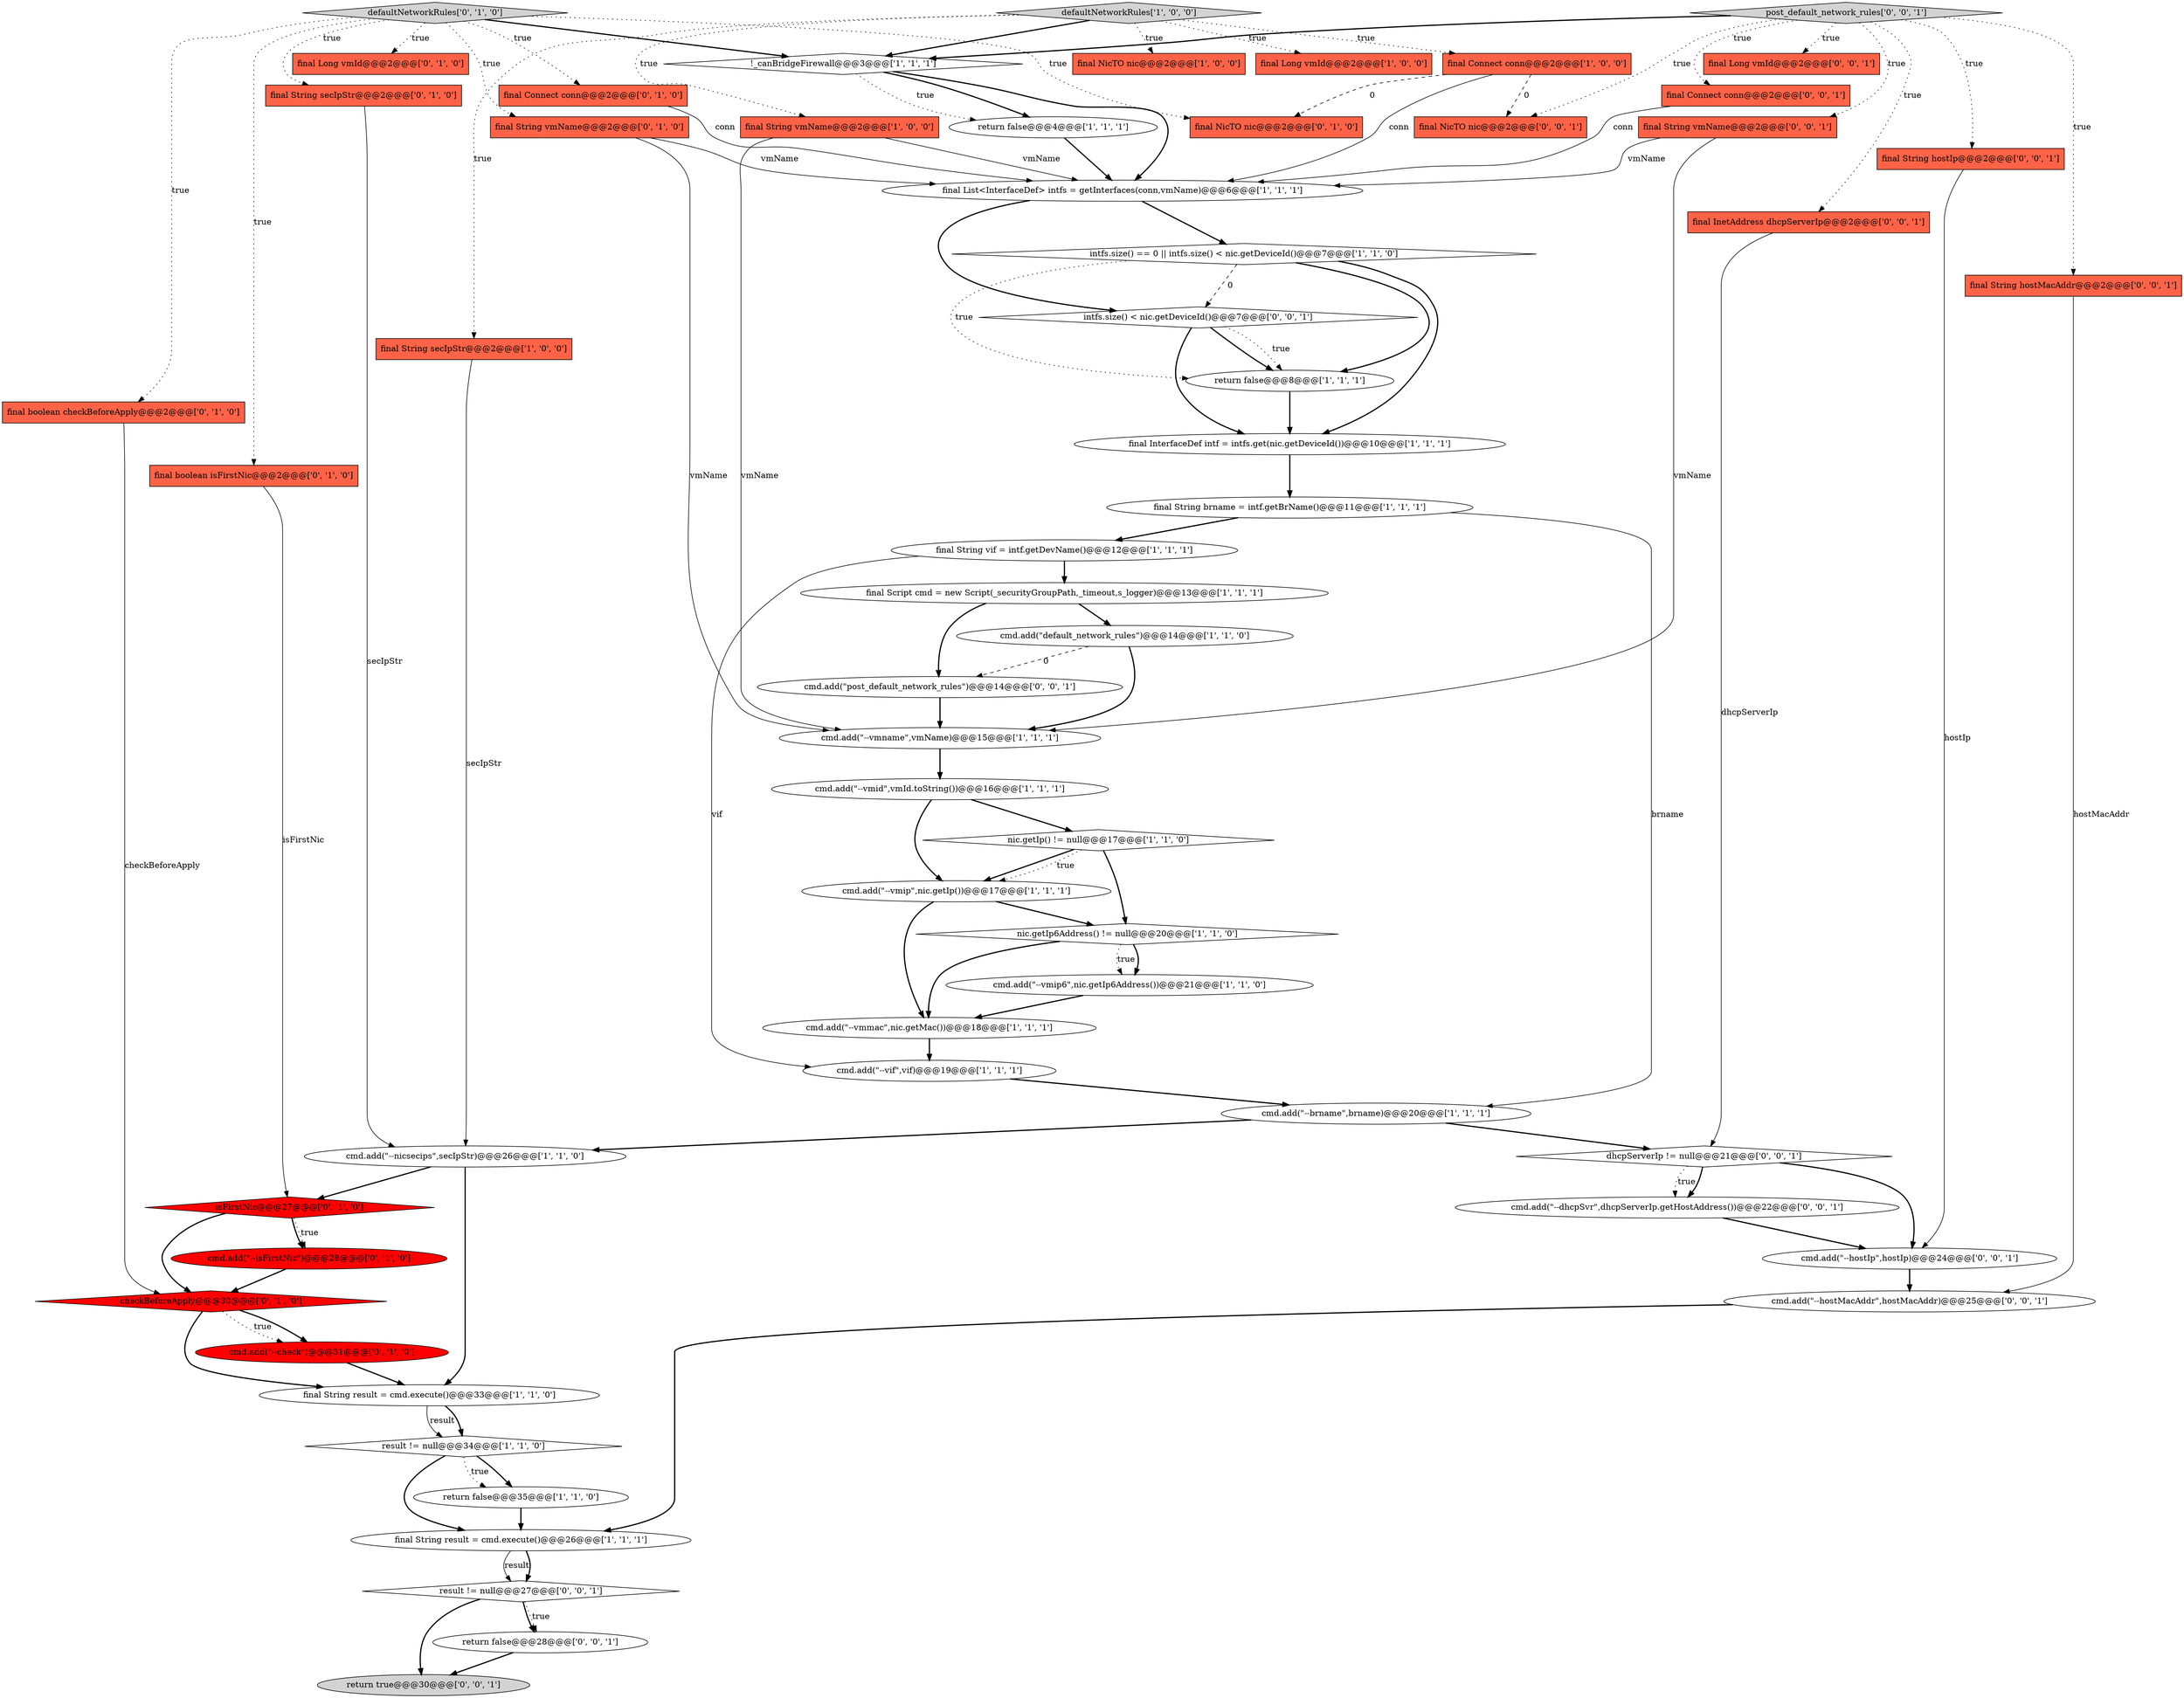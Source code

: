 digraph {
6 [style = filled, label = "final String vif = intf.getDevName()@@@12@@@['1', '1', '1']", fillcolor = white, shape = ellipse image = "AAA0AAABBB1BBB"];
34 [style = filled, label = "isFirstNic@@@27@@@['0', '1', '0']", fillcolor = red, shape = diamond image = "AAA1AAABBB2BBB"];
56 [style = filled, label = "cmd.add(\"--hostMacAddr\",hostMacAddr)@@@25@@@['0', '0', '1']", fillcolor = white, shape = ellipse image = "AAA0AAABBB3BBB"];
16 [style = filled, label = "nic.getIp6Address() != null@@@20@@@['1', '1', '0']", fillcolor = white, shape = diamond image = "AAA0AAABBB1BBB"];
24 [style = filled, label = "final Connect conn@@@2@@@['1', '0', '0']", fillcolor = tomato, shape = box image = "AAA1AAABBB1BBB"];
4 [style = filled, label = "final Long vmId@@@2@@@['1', '0', '0']", fillcolor = tomato, shape = box image = "AAA0AAABBB1BBB"];
14 [style = filled, label = "final List<InterfaceDef> intfs = getInterfaces(conn,vmName)@@@6@@@['1', '1', '1']", fillcolor = white, shape = ellipse image = "AAA0AAABBB1BBB"];
43 [style = filled, label = "final String hostIp@@@2@@@['0', '0', '1']", fillcolor = tomato, shape = box image = "AAA0AAABBB3BBB"];
57 [style = filled, label = "final NicTO nic@@@2@@@['0', '0', '1']", fillcolor = tomato, shape = box image = "AAA0AAABBB3BBB"];
28 [style = filled, label = "final String brname = intf.getBrName()@@@11@@@['1', '1', '1']", fillcolor = white, shape = ellipse image = "AAA0AAABBB1BBB"];
38 [style = filled, label = "final String secIpStr@@@2@@@['0', '1', '0']", fillcolor = tomato, shape = box image = "AAA0AAABBB2BBB"];
31 [style = filled, label = "final Connect conn@@@2@@@['0', '1', '0']", fillcolor = tomato, shape = box image = "AAA0AAABBB2BBB"];
18 [style = filled, label = "cmd.add(\"--vmmac\",nic.getMac())@@@18@@@['1', '1', '1']", fillcolor = white, shape = ellipse image = "AAA0AAABBB1BBB"];
19 [style = filled, label = "result != null@@@34@@@['1', '1', '0']", fillcolor = white, shape = diamond image = "AAA0AAABBB1BBB"];
2 [style = filled, label = "cmd.add(\"--vmid\",vmId.toString())@@@16@@@['1', '1', '1']", fillcolor = white, shape = ellipse image = "AAA0AAABBB1BBB"];
45 [style = filled, label = "return true@@@30@@@['0', '0', '1']", fillcolor = lightgray, shape = ellipse image = "AAA0AAABBB3BBB"];
3 [style = filled, label = "cmd.add(\"--vmip6\",nic.getIp6Address())@@@21@@@['1', '1', '0']", fillcolor = white, shape = ellipse image = "AAA0AAABBB1BBB"];
15 [style = filled, label = "final Script cmd = new Script(_securityGroupPath,_timeout,s_logger)@@@13@@@['1', '1', '1']", fillcolor = white, shape = ellipse image = "AAA0AAABBB1BBB"];
0 [style = filled, label = "return false@@@4@@@['1', '1', '1']", fillcolor = white, shape = ellipse image = "AAA0AAABBB1BBB"];
40 [style = filled, label = "final boolean checkBeforeApply@@@2@@@['0', '1', '0']", fillcolor = tomato, shape = box image = "AAA0AAABBB2BBB"];
42 [style = filled, label = "final InetAddress dhcpServerIp@@@2@@@['0', '0', '1']", fillcolor = tomato, shape = box image = "AAA0AAABBB3BBB"];
50 [style = filled, label = "cmd.add(\"--dhcpSvr\",dhcpServerIp.getHostAddress())@@@22@@@['0', '0', '1']", fillcolor = white, shape = ellipse image = "AAA0AAABBB3BBB"];
37 [style = filled, label = "cmd.add(\"--isFirstNic\")@@@28@@@['0', '1', '0']", fillcolor = red, shape = ellipse image = "AAA1AAABBB2BBB"];
52 [style = filled, label = "dhcpServerIp != null@@@21@@@['0', '0', '1']", fillcolor = white, shape = diamond image = "AAA0AAABBB3BBB"];
35 [style = filled, label = "final String vmName@@@2@@@['0', '1', '0']", fillcolor = tomato, shape = box image = "AAA0AAABBB2BBB"];
11 [style = filled, label = "cmd.add(\"default_network_rules\")@@@14@@@['1', '1', '0']", fillcolor = white, shape = ellipse image = "AAA0AAABBB1BBB"];
54 [style = filled, label = "final String hostMacAddr@@@2@@@['0', '0', '1']", fillcolor = tomato, shape = box image = "AAA0AAABBB3BBB"];
32 [style = filled, label = "checkBeforeApply@@@30@@@['0', '1', '0']", fillcolor = red, shape = diamond image = "AAA1AAABBB2BBB"];
49 [style = filled, label = "cmd.add(\"post_default_network_rules\")@@@14@@@['0', '0', '1']", fillcolor = white, shape = ellipse image = "AAA0AAABBB3BBB"];
22 [style = filled, label = "return false@@@8@@@['1', '1', '1']", fillcolor = white, shape = ellipse image = "AAA0AAABBB1BBB"];
48 [style = filled, label = "result != null@@@27@@@['0', '0', '1']", fillcolor = white, shape = diamond image = "AAA0AAABBB3BBB"];
36 [style = filled, label = "cmd.add(\"--check\")@@@31@@@['0', '1', '0']", fillcolor = red, shape = ellipse image = "AAA1AAABBB2BBB"];
12 [style = filled, label = "cmd.add(\"--vmip\",nic.getIp())@@@17@@@['1', '1', '1']", fillcolor = white, shape = ellipse image = "AAA0AAABBB1BBB"];
39 [style = filled, label = "final Long vmId@@@2@@@['0', '1', '0']", fillcolor = tomato, shape = box image = "AAA0AAABBB2BBB"];
17 [style = filled, label = "nic.getIp() != null@@@17@@@['1', '1', '0']", fillcolor = white, shape = diamond image = "AAA0AAABBB1BBB"];
25 [style = filled, label = "final InterfaceDef intf = intfs.get(nic.getDeviceId())@@@10@@@['1', '1', '1']", fillcolor = white, shape = ellipse image = "AAA0AAABBB1BBB"];
30 [style = filled, label = "defaultNetworkRules['0', '1', '0']", fillcolor = lightgray, shape = diamond image = "AAA0AAABBB2BBB"];
41 [style = filled, label = "final NicTO nic@@@2@@@['0', '1', '0']", fillcolor = tomato, shape = box image = "AAA1AAABBB2BBB"];
8 [style = filled, label = "final String vmName@@@2@@@['1', '0', '0']", fillcolor = tomato, shape = box image = "AAA0AAABBB1BBB"];
51 [style = filled, label = "cmd.add(\"--hostIp\",hostIp)@@@24@@@['0', '0', '1']", fillcolor = white, shape = ellipse image = "AAA0AAABBB3BBB"];
58 [style = filled, label = "return false@@@28@@@['0', '0', '1']", fillcolor = white, shape = ellipse image = "AAA0AAABBB3BBB"];
20 [style = filled, label = "final String secIpStr@@@2@@@['1', '0', '0']", fillcolor = tomato, shape = box image = "AAA0AAABBB1BBB"];
1 [style = filled, label = "cmd.add(\"--nicsecips\",secIpStr)@@@26@@@['1', '1', '0']", fillcolor = white, shape = ellipse image = "AAA0AAABBB1BBB"];
29 [style = filled, label = "cmd.add(\"--brname\",brname)@@@20@@@['1', '1', '1']", fillcolor = white, shape = ellipse image = "AAA0AAABBB1BBB"];
44 [style = filled, label = "final String vmName@@@2@@@['0', '0', '1']", fillcolor = tomato, shape = box image = "AAA0AAABBB3BBB"];
21 [style = filled, label = "intfs.size() == 0 || intfs.size() < nic.getDeviceId()@@@7@@@['1', '1', '0']", fillcolor = white, shape = diamond image = "AAA0AAABBB1BBB"];
13 [style = filled, label = "final NicTO nic@@@2@@@['1', '0', '0']", fillcolor = tomato, shape = box image = "AAA0AAABBB1BBB"];
5 [style = filled, label = "final String result = cmd.execute()@@@26@@@['1', '1', '1']", fillcolor = white, shape = ellipse image = "AAA0AAABBB1BBB"];
26 [style = filled, label = "return false@@@35@@@['1', '1', '0']", fillcolor = white, shape = ellipse image = "AAA0AAABBB1BBB"];
33 [style = filled, label = "final boolean isFirstNic@@@2@@@['0', '1', '0']", fillcolor = tomato, shape = box image = "AAA0AAABBB2BBB"];
10 [style = filled, label = "cmd.add(\"--vmname\",vmName)@@@15@@@['1', '1', '1']", fillcolor = white, shape = ellipse image = "AAA0AAABBB1BBB"];
46 [style = filled, label = "post_default_network_rules['0', '0', '1']", fillcolor = lightgray, shape = diamond image = "AAA0AAABBB3BBB"];
27 [style = filled, label = "defaultNetworkRules['1', '0', '0']", fillcolor = lightgray, shape = diamond image = "AAA0AAABBB1BBB"];
53 [style = filled, label = "final Long vmId@@@2@@@['0', '0', '1']", fillcolor = tomato, shape = box image = "AAA0AAABBB3BBB"];
23 [style = filled, label = "cmd.add(\"--vif\",vif)@@@19@@@['1', '1', '1']", fillcolor = white, shape = ellipse image = "AAA0AAABBB1BBB"];
47 [style = filled, label = "intfs.size() < nic.getDeviceId()@@@7@@@['0', '0', '1']", fillcolor = white, shape = diamond image = "AAA0AAABBB3BBB"];
7 [style = filled, label = "!_canBridgeFirewall@@@3@@@['1', '1', '1']", fillcolor = white, shape = diamond image = "AAA0AAABBB1BBB"];
9 [style = filled, label = "final String result = cmd.execute()@@@33@@@['1', '1', '0']", fillcolor = white, shape = ellipse image = "AAA0AAABBB1BBB"];
55 [style = filled, label = "final Connect conn@@@2@@@['0', '0', '1']", fillcolor = tomato, shape = box image = "AAA0AAABBB3BBB"];
46->55 [style = dotted, label="true"];
28->6 [style = bold, label=""];
46->53 [style = dotted, label="true"];
7->14 [style = bold, label=""];
3->18 [style = bold, label=""];
23->29 [style = bold, label=""];
47->22 [style = bold, label=""];
19->5 [style = bold, label=""];
40->32 [style = solid, label="checkBeforeApply"];
0->14 [style = bold, label=""];
15->11 [style = bold, label=""];
49->10 [style = bold, label=""];
27->7 [style = bold, label=""];
46->7 [style = bold, label=""];
12->18 [style = bold, label=""];
37->32 [style = bold, label=""];
28->29 [style = solid, label="brname"];
34->32 [style = bold, label=""];
29->1 [style = bold, label=""];
30->39 [style = dotted, label="true"];
33->34 [style = solid, label="isFirstNic"];
54->56 [style = solid, label="hostMacAddr"];
34->37 [style = dotted, label="true"];
6->23 [style = solid, label="vif"];
17->16 [style = bold, label=""];
30->33 [style = dotted, label="true"];
16->3 [style = bold, label=""];
30->41 [style = dotted, label="true"];
22->25 [style = bold, label=""];
25->28 [style = bold, label=""];
24->41 [style = dashed, label="0"];
36->9 [style = bold, label=""];
5->48 [style = solid, label="result"];
35->10 [style = solid, label="vmName"];
21->22 [style = dotted, label="true"];
7->0 [style = bold, label=""];
27->24 [style = dotted, label="true"];
27->8 [style = dotted, label="true"];
32->36 [style = dotted, label="true"];
21->25 [style = bold, label=""];
29->52 [style = bold, label=""];
11->49 [style = dashed, label="0"];
47->25 [style = bold, label=""];
21->22 [style = bold, label=""];
27->20 [style = dotted, label="true"];
46->54 [style = dotted, label="true"];
19->26 [style = bold, label=""];
30->7 [style = bold, label=""];
8->14 [style = solid, label="vmName"];
32->36 [style = bold, label=""];
10->2 [style = bold, label=""];
52->51 [style = bold, label=""];
24->57 [style = dashed, label="0"];
14->21 [style = bold, label=""];
19->26 [style = dotted, label="true"];
2->17 [style = bold, label=""];
35->14 [style = solid, label="vmName"];
48->58 [style = bold, label=""];
16->18 [style = bold, label=""];
18->23 [style = bold, label=""];
20->1 [style = solid, label="secIpStr"];
56->5 [style = bold, label=""];
27->13 [style = dotted, label="true"];
7->0 [style = dotted, label="true"];
27->4 [style = dotted, label="true"];
9->19 [style = solid, label="result"];
24->14 [style = solid, label="conn"];
44->14 [style = solid, label="vmName"];
48->58 [style = dotted, label="true"];
6->15 [style = bold, label=""];
1->9 [style = bold, label=""];
52->50 [style = dotted, label="true"];
32->9 [style = bold, label=""];
17->12 [style = bold, label=""];
1->34 [style = bold, label=""];
21->47 [style = dashed, label="0"];
17->12 [style = dotted, label="true"];
47->22 [style = dotted, label="true"];
11->10 [style = bold, label=""];
14->47 [style = bold, label=""];
9->19 [style = bold, label=""];
52->50 [style = bold, label=""];
30->38 [style = dotted, label="true"];
46->57 [style = dotted, label="true"];
55->14 [style = solid, label="conn"];
8->10 [style = solid, label="vmName"];
30->31 [style = dotted, label="true"];
31->14 [style = solid, label="conn"];
15->49 [style = bold, label=""];
26->5 [style = bold, label=""];
44->10 [style = solid, label="vmName"];
51->56 [style = bold, label=""];
46->44 [style = dotted, label="true"];
43->51 [style = solid, label="hostIp"];
12->16 [style = bold, label=""];
16->3 [style = dotted, label="true"];
30->40 [style = dotted, label="true"];
2->12 [style = bold, label=""];
48->45 [style = bold, label=""];
34->37 [style = bold, label=""];
30->35 [style = dotted, label="true"];
50->51 [style = bold, label=""];
58->45 [style = bold, label=""];
42->52 [style = solid, label="dhcpServerIp"];
38->1 [style = solid, label="secIpStr"];
5->48 [style = bold, label=""];
46->42 [style = dotted, label="true"];
46->43 [style = dotted, label="true"];
}
